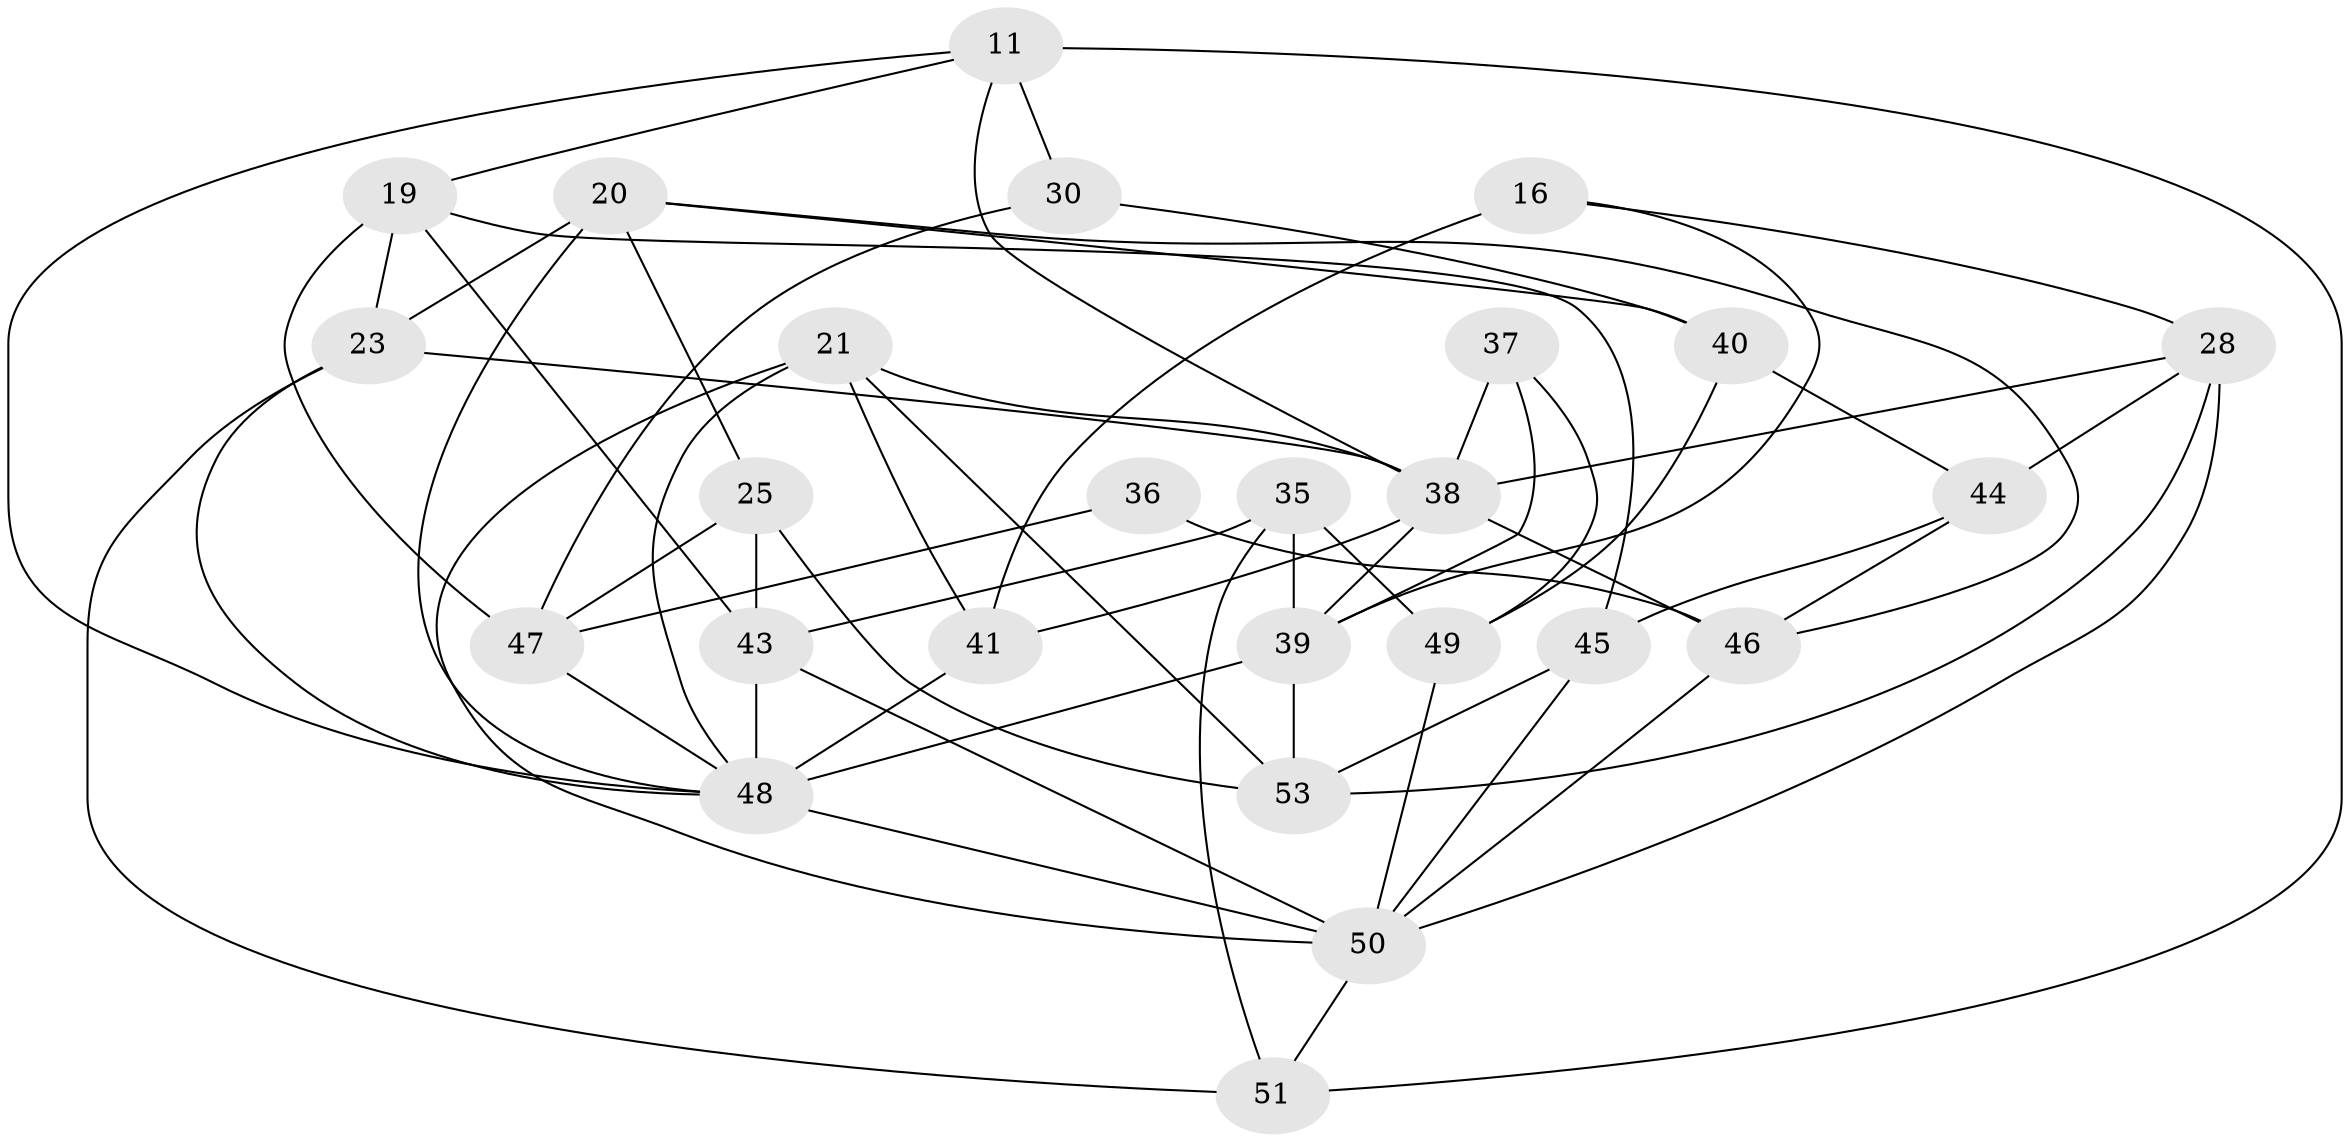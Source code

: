 // original degree distribution, {4: 1.0}
// Generated by graph-tools (version 1.1) at 2025/58/03/09/25 04:58:18]
// undirected, 26 vertices, 62 edges
graph export_dot {
graph [start="1"]
  node [color=gray90,style=filled];
  11 [super="+1"];
  16;
  19 [super="+9"];
  20 [super="+18"];
  21 [super="+15"];
  23 [super="+12"];
  25;
  28 [super="+10"];
  30;
  35 [super="+31"];
  36;
  37;
  38 [super="+14+22"];
  39 [super="+4+27+26"];
  40;
  41 [super="+3"];
  43 [super="+34"];
  44;
  45;
  46 [super="+2"];
  47 [super="+42"];
  48 [super="+8+32+17"];
  49;
  50 [super="+33"];
  51;
  53 [super="+52"];
  11 -- 19;
  11 -- 30 [weight=2];
  11 -- 38;
  11 -- 51;
  11 -- 48;
  16 -- 28;
  16 -- 41 [weight=2];
  16 -- 39;
  19 -- 23 [weight=2];
  19 -- 47;
  19 -- 43;
  19 -- 45;
  20 -- 25;
  20 -- 40;
  20 -- 48 [weight=2];
  20 -- 46;
  20 -- 23;
  21 -- 50;
  21 -- 41 [weight=2];
  21 -- 53;
  21 -- 48;
  21 -- 38;
  23 -- 51;
  23 -- 48;
  23 -- 38;
  25 -- 47;
  25 -- 53;
  25 -- 43;
  28 -- 53;
  28 -- 44;
  28 -- 50 [weight=2];
  28 -- 38;
  30 -- 40;
  30 -- 47;
  35 -- 49;
  35 -- 39 [weight=3];
  35 -- 43;
  35 -- 51;
  36 -- 47 [weight=2];
  36 -- 46 [weight=2];
  37 -- 49;
  37 -- 39 [weight=2];
  37 -- 38;
  38 -- 46;
  38 -- 41;
  38 -- 39;
  39 -- 53 [weight=2];
  39 -- 48 [weight=3];
  40 -- 44;
  40 -- 49;
  41 -- 48;
  43 -- 50 [weight=2];
  43 -- 48 [weight=3];
  44 -- 45;
  44 -- 46;
  45 -- 50;
  45 -- 53;
  46 -- 50;
  47 -- 48;
  48 -- 50;
  49 -- 50;
  50 -- 51;
}
